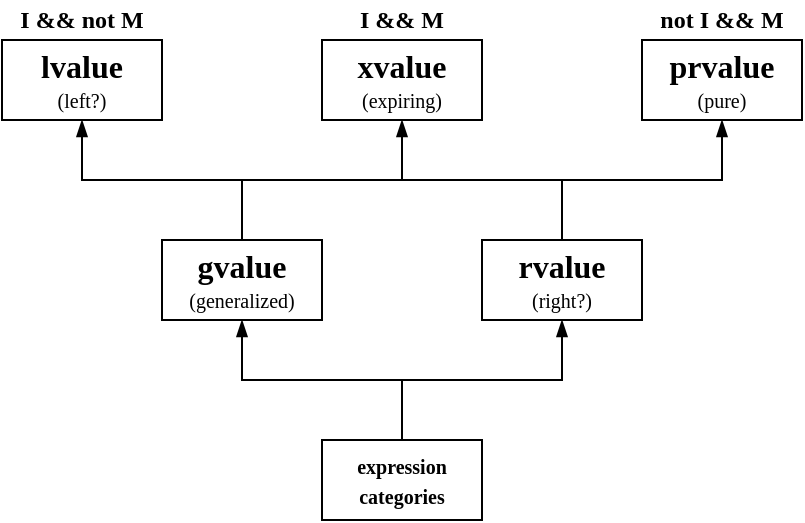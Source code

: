 <mxfile version="22.1.11" type="device">
  <diagram name="Страница — 1" id="E8A3UC12kbXpuGv7lMO0">
    <mxGraphModel dx="574" dy="316" grid="0" gridSize="10" guides="1" tooltips="1" connect="1" arrows="1" fold="1" page="1" pageScale="1" pageWidth="827" pageHeight="1169" math="0" shadow="0">
      <root>
        <mxCell id="0" />
        <mxCell id="1" parent="0" />
        <mxCell id="K8QugksHJwJesGvdx4Jt-4" value="&lt;font style=&quot;&quot; face=&quot;Verdana&quot;&gt;&lt;span style=&quot;font-size: 16px; font-weight: bold;&quot;&gt;prvalue&lt;/span&gt;&lt;br&gt;&lt;font style=&quot;font-size: 10px;&quot;&gt;(pure)&lt;/font&gt;&lt;br&gt;&lt;/font&gt;" style="rounded=0;whiteSpace=wrap;html=1;" parent="1" vertex="1">
          <mxGeometry x="480" y="160" width="80" height="40" as="geometry" />
        </mxCell>
        <mxCell id="K8QugksHJwJesGvdx4Jt-5" value="&lt;font style=&quot;&quot; face=&quot;Verdana&quot;&gt;&lt;span style=&quot;font-size: 16px; font-weight: bold;&quot;&gt;xvalue&lt;/span&gt;&lt;br&gt;&lt;font style=&quot;font-size: 10px;&quot;&gt;(expiring)&lt;/font&gt;&lt;br&gt;&lt;/font&gt;" style="rounded=0;whiteSpace=wrap;html=1;" parent="1" vertex="1">
          <mxGeometry x="320" y="160" width="80" height="40" as="geometry" />
        </mxCell>
        <mxCell id="K8QugksHJwJesGvdx4Jt-6" value="&lt;font style=&quot;&quot; face=&quot;Verdana&quot;&gt;&lt;span style=&quot;font-size: 16px; font-weight: bold;&quot;&gt;gvalue&lt;/span&gt;&lt;br&gt;&lt;font style=&quot;font-size: 10px;&quot;&gt;(generalized)&lt;/font&gt;&lt;br&gt;&lt;/font&gt;" style="rounded=0;whiteSpace=wrap;html=1;" parent="1" vertex="1">
          <mxGeometry x="240" y="260" width="80" height="40" as="geometry" />
        </mxCell>
        <mxCell id="K8QugksHJwJesGvdx4Jt-7" value="&lt;font style=&quot;&quot; face=&quot;Verdana&quot;&gt;&lt;span style=&quot;font-size: 16px; font-weight: bold;&quot;&gt;rvalue&lt;/span&gt;&lt;br&gt;&lt;font style=&quot;font-size: 10px;&quot;&gt;(right?)&lt;/font&gt;&lt;br&gt;&lt;/font&gt;" style="rounded=0;whiteSpace=wrap;html=1;" parent="1" vertex="1">
          <mxGeometry x="400" y="260" width="80" height="40" as="geometry" />
        </mxCell>
        <mxCell id="K8QugksHJwJesGvdx4Jt-8" value="" style="endArrow=none;html=1;rounded=0;entryX=0.5;entryY=0;entryDx=0;entryDy=0;exitX=0.5;exitY=1;exitDx=0;exitDy=0;startArrow=blockThin;startFill=1;" parent="1" source="K8QugksHJwJesGvdx4Jt-12" target="K8QugksHJwJesGvdx4Jt-6" edge="1">
          <mxGeometry width="50" height="50" relative="1" as="geometry">
            <mxPoint x="200" y="200" as="sourcePoint" />
            <mxPoint x="210" y="260" as="targetPoint" />
            <Array as="points">
              <mxPoint x="200" y="230" />
              <mxPoint x="280" y="230" />
            </Array>
          </mxGeometry>
        </mxCell>
        <mxCell id="K8QugksHJwJesGvdx4Jt-9" value="" style="endArrow=blockThin;html=1;rounded=0;entryX=0.5;entryY=1;entryDx=0;entryDy=0;endFill=1;" parent="1" target="K8QugksHJwJesGvdx4Jt-5" edge="1">
          <mxGeometry width="50" height="50" relative="1" as="geometry">
            <mxPoint x="280" y="230" as="sourcePoint" />
            <mxPoint x="400" y="240" as="targetPoint" />
            <Array as="points">
              <mxPoint x="360" y="230" />
            </Array>
          </mxGeometry>
        </mxCell>
        <mxCell id="K8QugksHJwJesGvdx4Jt-10" value="" style="endArrow=none;html=1;rounded=0;entryX=0.5;entryY=0;entryDx=0;entryDy=0;" parent="1" target="K8QugksHJwJesGvdx4Jt-7" edge="1">
          <mxGeometry width="50" height="50" relative="1" as="geometry">
            <mxPoint x="360" y="230" as="sourcePoint" />
            <mxPoint x="470" y="200" as="targetPoint" />
            <Array as="points">
              <mxPoint x="440" y="230" />
            </Array>
          </mxGeometry>
        </mxCell>
        <mxCell id="K8QugksHJwJesGvdx4Jt-11" value="" style="endArrow=blockThin;html=1;rounded=0;entryX=0.5;entryY=1;entryDx=0;entryDy=0;endFill=1;" parent="1" target="K8QugksHJwJesGvdx4Jt-4" edge="1">
          <mxGeometry width="50" height="50" relative="1" as="geometry">
            <mxPoint x="440" y="230" as="sourcePoint" />
            <mxPoint x="590" y="220" as="targetPoint" />
            <Array as="points">
              <mxPoint x="520" y="230" />
            </Array>
          </mxGeometry>
        </mxCell>
        <mxCell id="K8QugksHJwJesGvdx4Jt-12" value="&lt;font style=&quot;&quot; face=&quot;Verdana&quot;&gt;&lt;span style=&quot;font-size: 16px; font-weight: bold;&quot;&gt;lvalue&lt;/span&gt;&lt;br&gt;&lt;font style=&quot;font-size: 10px;&quot;&gt;(left?)&lt;/font&gt;&lt;br&gt;&lt;/font&gt;" style="rounded=0;whiteSpace=wrap;html=1;" parent="1" vertex="1">
          <mxGeometry x="160" y="160" width="80" height="40" as="geometry" />
        </mxCell>
        <mxCell id="K8QugksHJwJesGvdx4Jt-13" value="&lt;font size=&quot;1&quot; face=&quot;Verdana&quot;&gt;&lt;b style=&quot;font-size: 12px;&quot;&gt;I &amp;amp;&amp;amp; not M&lt;/b&gt;&lt;/font&gt;" style="text;html=1;strokeColor=none;fillColor=none;align=center;verticalAlign=middle;whiteSpace=wrap;rounded=0;" parent="1" vertex="1">
          <mxGeometry x="160" y="140" width="80" height="20" as="geometry" />
        </mxCell>
        <mxCell id="K8QugksHJwJesGvdx4Jt-14" value="&lt;font size=&quot;1&quot; face=&quot;Verdana&quot;&gt;&lt;b style=&quot;font-size: 12px;&quot;&gt;not I &amp;amp;&amp;amp; M&lt;/b&gt;&lt;/font&gt;" style="text;html=1;strokeColor=none;fillColor=none;align=center;verticalAlign=middle;whiteSpace=wrap;rounded=0;" parent="1" vertex="1">
          <mxGeometry x="480" y="140" width="80" height="20" as="geometry" />
        </mxCell>
        <mxCell id="K8QugksHJwJesGvdx4Jt-19" value="&lt;font size=&quot;1&quot; face=&quot;Verdana&quot;&gt;&lt;b style=&quot;&quot;&gt;expression&lt;br&gt;categories&lt;br&gt;&lt;/b&gt;&lt;/font&gt;" style="rounded=0;whiteSpace=wrap;html=1;" parent="1" vertex="1">
          <mxGeometry x="320" y="360" width="80" height="40" as="geometry" />
        </mxCell>
        <mxCell id="K8QugksHJwJesGvdx4Jt-20" value="" style="endArrow=blockThin;html=1;rounded=0;exitX=0.5;exitY=0;exitDx=0;exitDy=0;entryX=0.5;entryY=1;entryDx=0;entryDy=0;endFill=1;" parent="1" source="K8QugksHJwJesGvdx4Jt-19" target="K8QugksHJwJesGvdx4Jt-6" edge="1">
          <mxGeometry width="50" height="50" relative="1" as="geometry">
            <mxPoint x="330" y="350" as="sourcePoint" />
            <mxPoint x="380" y="300" as="targetPoint" />
            <Array as="points">
              <mxPoint x="360" y="330" />
              <mxPoint x="280" y="330" />
            </Array>
          </mxGeometry>
        </mxCell>
        <mxCell id="K8QugksHJwJesGvdx4Jt-21" value="" style="endArrow=blockThin;html=1;rounded=0;entryX=0.5;entryY=1;entryDx=0;entryDy=0;endFill=1;" parent="1" target="K8QugksHJwJesGvdx4Jt-7" edge="1">
          <mxGeometry width="50" height="50" relative="1" as="geometry">
            <mxPoint x="360" y="330" as="sourcePoint" />
            <mxPoint x="500" y="340" as="targetPoint" />
            <Array as="points">
              <mxPoint x="440" y="330" />
            </Array>
          </mxGeometry>
        </mxCell>
        <mxCell id="K8QugksHJwJesGvdx4Jt-24" value="&lt;font size=&quot;1&quot; face=&quot;Verdana&quot;&gt;&lt;b style=&quot;font-size: 12px;&quot;&gt;I &amp;amp;&amp;amp; M&lt;/b&gt;&lt;/font&gt;" style="text;html=1;strokeColor=none;fillColor=none;align=center;verticalAlign=middle;whiteSpace=wrap;rounded=0;" parent="1" vertex="1">
          <mxGeometry x="320" y="140" width="80" height="20" as="geometry" />
        </mxCell>
      </root>
    </mxGraphModel>
  </diagram>
</mxfile>
